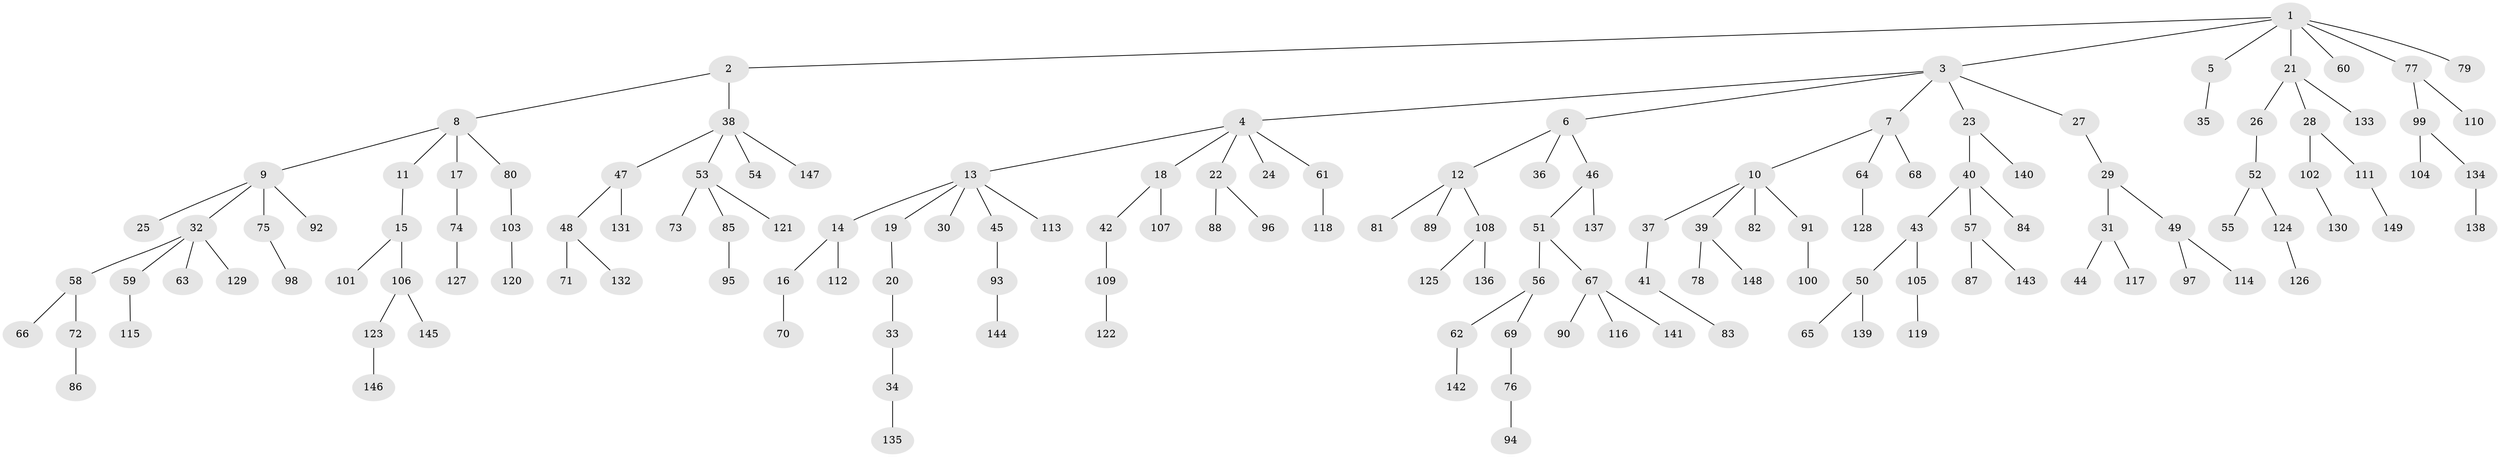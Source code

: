// Generated by graph-tools (version 1.1) at 2025/50/03/09/25 03:50:25]
// undirected, 149 vertices, 148 edges
graph export_dot {
graph [start="1"]
  node [color=gray90,style=filled];
  1;
  2;
  3;
  4;
  5;
  6;
  7;
  8;
  9;
  10;
  11;
  12;
  13;
  14;
  15;
  16;
  17;
  18;
  19;
  20;
  21;
  22;
  23;
  24;
  25;
  26;
  27;
  28;
  29;
  30;
  31;
  32;
  33;
  34;
  35;
  36;
  37;
  38;
  39;
  40;
  41;
  42;
  43;
  44;
  45;
  46;
  47;
  48;
  49;
  50;
  51;
  52;
  53;
  54;
  55;
  56;
  57;
  58;
  59;
  60;
  61;
  62;
  63;
  64;
  65;
  66;
  67;
  68;
  69;
  70;
  71;
  72;
  73;
  74;
  75;
  76;
  77;
  78;
  79;
  80;
  81;
  82;
  83;
  84;
  85;
  86;
  87;
  88;
  89;
  90;
  91;
  92;
  93;
  94;
  95;
  96;
  97;
  98;
  99;
  100;
  101;
  102;
  103;
  104;
  105;
  106;
  107;
  108;
  109;
  110;
  111;
  112;
  113;
  114;
  115;
  116;
  117;
  118;
  119;
  120;
  121;
  122;
  123;
  124;
  125;
  126;
  127;
  128;
  129;
  130;
  131;
  132;
  133;
  134;
  135;
  136;
  137;
  138;
  139;
  140;
  141;
  142;
  143;
  144;
  145;
  146;
  147;
  148;
  149;
  1 -- 2;
  1 -- 3;
  1 -- 5;
  1 -- 21;
  1 -- 60;
  1 -- 77;
  1 -- 79;
  2 -- 8;
  2 -- 38;
  3 -- 4;
  3 -- 6;
  3 -- 7;
  3 -- 23;
  3 -- 27;
  4 -- 13;
  4 -- 18;
  4 -- 22;
  4 -- 24;
  4 -- 61;
  5 -- 35;
  6 -- 12;
  6 -- 36;
  6 -- 46;
  7 -- 10;
  7 -- 64;
  7 -- 68;
  8 -- 9;
  8 -- 11;
  8 -- 17;
  8 -- 80;
  9 -- 25;
  9 -- 32;
  9 -- 75;
  9 -- 92;
  10 -- 37;
  10 -- 39;
  10 -- 82;
  10 -- 91;
  11 -- 15;
  12 -- 81;
  12 -- 89;
  12 -- 108;
  13 -- 14;
  13 -- 19;
  13 -- 30;
  13 -- 45;
  13 -- 113;
  14 -- 16;
  14 -- 112;
  15 -- 101;
  15 -- 106;
  16 -- 70;
  17 -- 74;
  18 -- 42;
  18 -- 107;
  19 -- 20;
  20 -- 33;
  21 -- 26;
  21 -- 28;
  21 -- 133;
  22 -- 88;
  22 -- 96;
  23 -- 40;
  23 -- 140;
  26 -- 52;
  27 -- 29;
  28 -- 102;
  28 -- 111;
  29 -- 31;
  29 -- 49;
  31 -- 44;
  31 -- 117;
  32 -- 58;
  32 -- 59;
  32 -- 63;
  32 -- 129;
  33 -- 34;
  34 -- 135;
  37 -- 41;
  38 -- 47;
  38 -- 53;
  38 -- 54;
  38 -- 147;
  39 -- 78;
  39 -- 148;
  40 -- 43;
  40 -- 57;
  40 -- 84;
  41 -- 83;
  42 -- 109;
  43 -- 50;
  43 -- 105;
  45 -- 93;
  46 -- 51;
  46 -- 137;
  47 -- 48;
  47 -- 131;
  48 -- 71;
  48 -- 132;
  49 -- 97;
  49 -- 114;
  50 -- 65;
  50 -- 139;
  51 -- 56;
  51 -- 67;
  52 -- 55;
  52 -- 124;
  53 -- 73;
  53 -- 85;
  53 -- 121;
  56 -- 62;
  56 -- 69;
  57 -- 87;
  57 -- 143;
  58 -- 66;
  58 -- 72;
  59 -- 115;
  61 -- 118;
  62 -- 142;
  64 -- 128;
  67 -- 90;
  67 -- 116;
  67 -- 141;
  69 -- 76;
  72 -- 86;
  74 -- 127;
  75 -- 98;
  76 -- 94;
  77 -- 99;
  77 -- 110;
  80 -- 103;
  85 -- 95;
  91 -- 100;
  93 -- 144;
  99 -- 104;
  99 -- 134;
  102 -- 130;
  103 -- 120;
  105 -- 119;
  106 -- 123;
  106 -- 145;
  108 -- 125;
  108 -- 136;
  109 -- 122;
  111 -- 149;
  123 -- 146;
  124 -- 126;
  134 -- 138;
}
